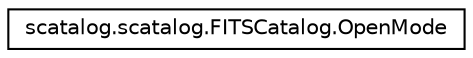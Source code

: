 digraph G
{
  edge [fontname="Helvetica",fontsize="10",labelfontname="Helvetica",labelfontsize="10"];
  node [fontname="Helvetica",fontsize="10",shape=record];
  rankdir=LR;
  Node1 [label="scatalog.scatalog.FITSCatalog.OpenMode",height=0.2,width=0.4,color="black", fillcolor="white", style="filled",URL="$classscatalog_1_1scatalog_1_1FITSCatalog_1_1OpenMode.html",tooltip="Supported input catalog open mode."];
}
